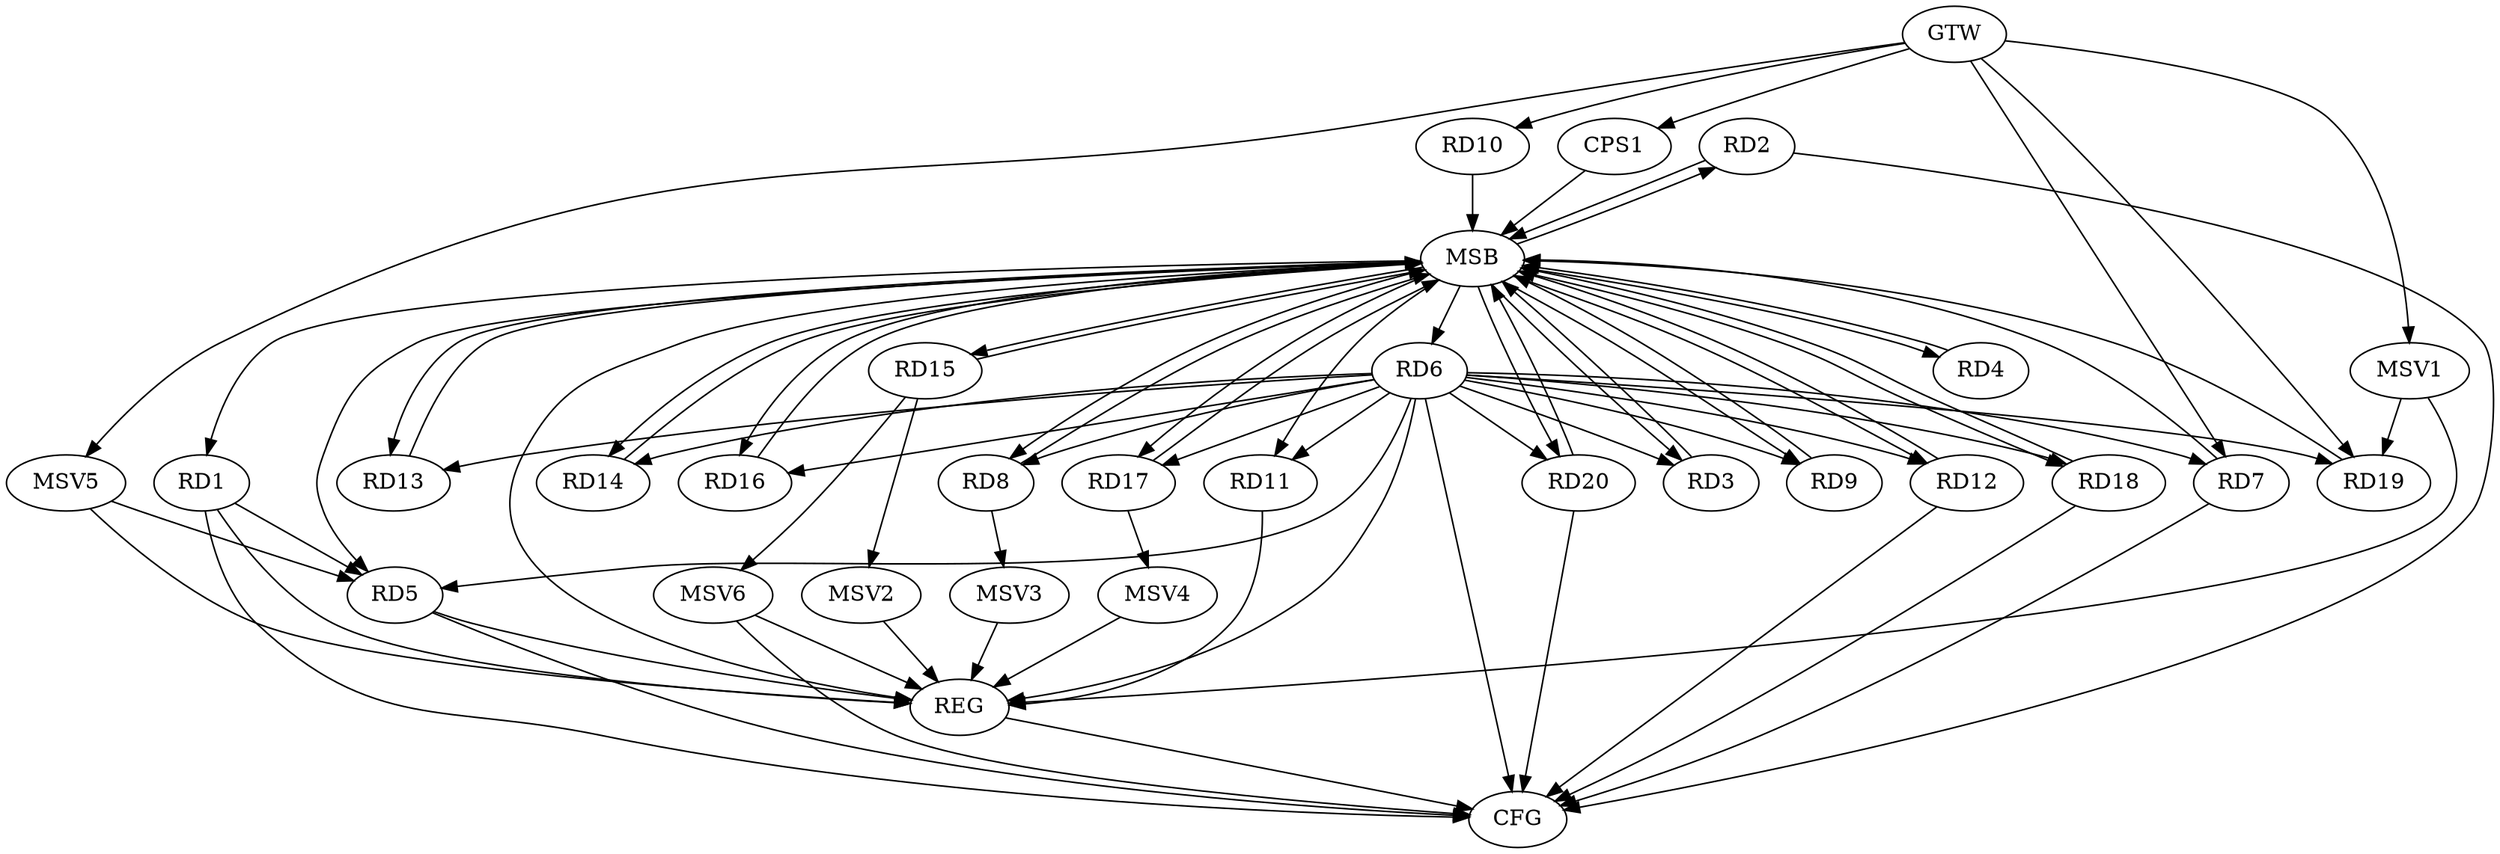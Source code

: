 strict digraph G {
  RD1 [ label="RD1" ];
  RD2 [ label="RD2" ];
  RD3 [ label="RD3" ];
  RD4 [ label="RD4" ];
  RD5 [ label="RD5" ];
  RD6 [ label="RD6" ];
  RD7 [ label="RD7" ];
  RD8 [ label="RD8" ];
  RD9 [ label="RD9" ];
  RD10 [ label="RD10" ];
  RD11 [ label="RD11" ];
  RD12 [ label="RD12" ];
  RD13 [ label="RD13" ];
  RD14 [ label="RD14" ];
  RD15 [ label="RD15" ];
  RD16 [ label="RD16" ];
  RD17 [ label="RD17" ];
  RD18 [ label="RD18" ];
  RD19 [ label="RD19" ];
  RD20 [ label="RD20" ];
  CPS1 [ label="CPS1" ];
  GTW [ label="GTW" ];
  REG [ label="REG" ];
  MSB [ label="MSB" ];
  CFG [ label="CFG" ];
  MSV1 [ label="MSV1" ];
  MSV2 [ label="MSV2" ];
  MSV3 [ label="MSV3" ];
  MSV4 [ label="MSV4" ];
  MSV5 [ label="MSV5" ];
  MSV6 [ label="MSV6" ];
  RD1 -> RD5;
  RD6 -> RD12;
  RD6 -> RD13;
  GTW -> RD7;
  GTW -> RD10;
  GTW -> RD19;
  GTW -> CPS1;
  RD1 -> REG;
  RD5 -> REG;
  RD6 -> REG;
  RD11 -> REG;
  RD2 -> MSB;
  MSB -> RD1;
  MSB -> RD13;
  MSB -> RD16;
  MSB -> RD17;
  MSB -> REG;
  RD3 -> MSB;
  MSB -> RD5;
  RD4 -> MSB;
  RD7 -> MSB;
  MSB -> RD14;
  RD8 -> MSB;
  MSB -> RD4;
  RD9 -> MSB;
  RD10 -> MSB;
  MSB -> RD9;
  RD12 -> MSB;
  MSB -> RD15;
  RD13 -> MSB;
  MSB -> RD6;
  MSB -> RD20;
  RD14 -> MSB;
  MSB -> RD2;
  MSB -> RD11;
  RD15 -> MSB;
  MSB -> RD12;
  MSB -> RD18;
  RD16 -> MSB;
  MSB -> RD3;
  RD17 -> MSB;
  MSB -> RD8;
  RD18 -> MSB;
  RD19 -> MSB;
  RD20 -> MSB;
  CPS1 -> MSB;
  RD7 -> CFG;
  RD20 -> CFG;
  RD5 -> CFG;
  RD1 -> CFG;
  RD6 -> CFG;
  RD12 -> CFG;
  RD2 -> CFG;
  RD18 -> CFG;
  REG -> CFG;
  RD6 -> RD16;
  RD6 -> RD5;
  RD6 -> RD14;
  RD6 -> RD19;
  RD6 -> RD7;
  RD6 -> RD17;
  RD6 -> RD3;
  RD6 -> RD11;
  RD6 -> RD20;
  RD6 -> RD18;
  RD6 -> RD8;
  RD6 -> RD9;
  MSV1 -> RD19;
  GTW -> MSV1;
  MSV1 -> REG;
  RD15 -> MSV2;
  MSV2 -> REG;
  RD8 -> MSV3;
  MSV3 -> REG;
  RD17 -> MSV4;
  MSV4 -> REG;
  MSV5 -> RD5;
  GTW -> MSV5;
  MSV5 -> REG;
  RD15 -> MSV6;
  MSV6 -> REG;
  MSV6 -> CFG;
}
